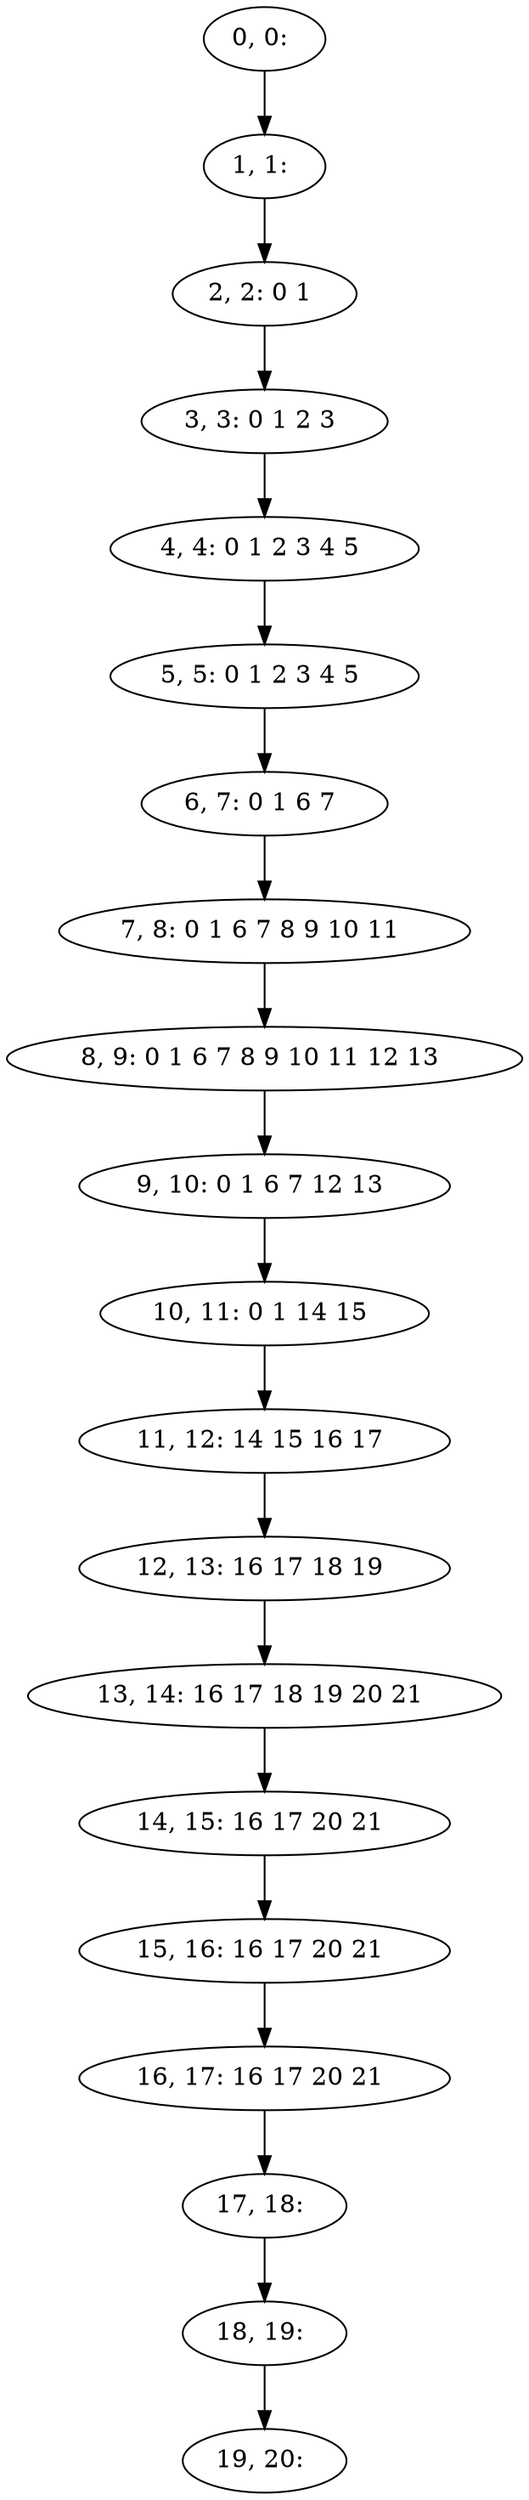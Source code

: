 digraph G {
0[label="0, 0: "];
1[label="1, 1: "];
2[label="2, 2: 0 1 "];
3[label="3, 3: 0 1 2 3 "];
4[label="4, 4: 0 1 2 3 4 5 "];
5[label="5, 5: 0 1 2 3 4 5 "];
6[label="6, 7: 0 1 6 7 "];
7[label="7, 8: 0 1 6 7 8 9 10 11 "];
8[label="8, 9: 0 1 6 7 8 9 10 11 12 13 "];
9[label="9, 10: 0 1 6 7 12 13 "];
10[label="10, 11: 0 1 14 15 "];
11[label="11, 12: 14 15 16 17 "];
12[label="12, 13: 16 17 18 19 "];
13[label="13, 14: 16 17 18 19 20 21 "];
14[label="14, 15: 16 17 20 21 "];
15[label="15, 16: 16 17 20 21 "];
16[label="16, 17: 16 17 20 21 "];
17[label="17, 18: "];
18[label="18, 19: "];
19[label="19, 20: "];
0->1 ;
1->2 ;
2->3 ;
3->4 ;
4->5 ;
5->6 ;
6->7 ;
7->8 ;
8->9 ;
9->10 ;
10->11 ;
11->12 ;
12->13 ;
13->14 ;
14->15 ;
15->16 ;
16->17 ;
17->18 ;
18->19 ;
}
